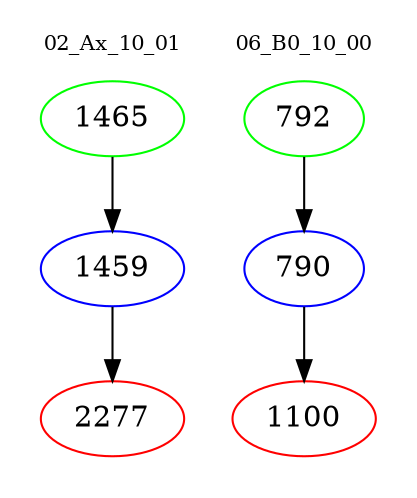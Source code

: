 digraph{
subgraph cluster_0 {
color = white
label = "02_Ax_10_01";
fontsize=10;
T0_1465 [label="1465", color="green"]
T0_1465 -> T0_1459 [color="black"]
T0_1459 [label="1459", color="blue"]
T0_1459 -> T0_2277 [color="black"]
T0_2277 [label="2277", color="red"]
}
subgraph cluster_1 {
color = white
label = "06_B0_10_00";
fontsize=10;
T1_792 [label="792", color="green"]
T1_792 -> T1_790 [color="black"]
T1_790 [label="790", color="blue"]
T1_790 -> T1_1100 [color="black"]
T1_1100 [label="1100", color="red"]
}
}
